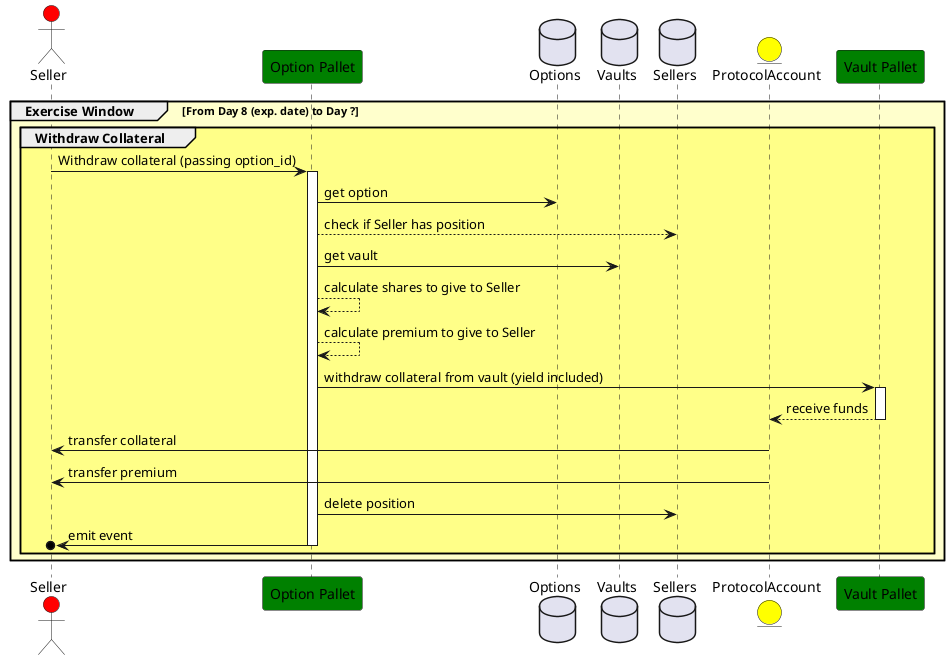 @startuml
actor Seller #red
participant "Option Pallet" as Protocol #green
database Options
database Vaults
database Sellers
entity ProtocolAccount #yellow
participant "Vault Pallet" as Vault #green


group #FFFF0033 Exercise Window [From Day 8 (exp. date) to Day ?]
group #FFFF0055 Withdraw Collateral 
Seller -> Protocol: Withdraw collateral (passing option_id)
activate Protocol
Protocol -> Options: get option
Protocol --> Sellers: check if Seller has position
Protocol -> Vaults: get vault
Protocol --> Protocol: calculate shares to give to Seller
Protocol --> Protocol: calculate premium to give to Seller
Protocol -> Vault: withdraw collateral from vault (yield included)
activate Vault
ProtocolAccount <-- Vault: receive funds
deactivate Vault
Seller <- ProtocolAccount: transfer collateral
Seller <- ProtocolAccount: transfer premium
Protocol -> Sellers: delete position
Seller o<- Protocol: emit event
deactivate Protocol
end
end
@enduml